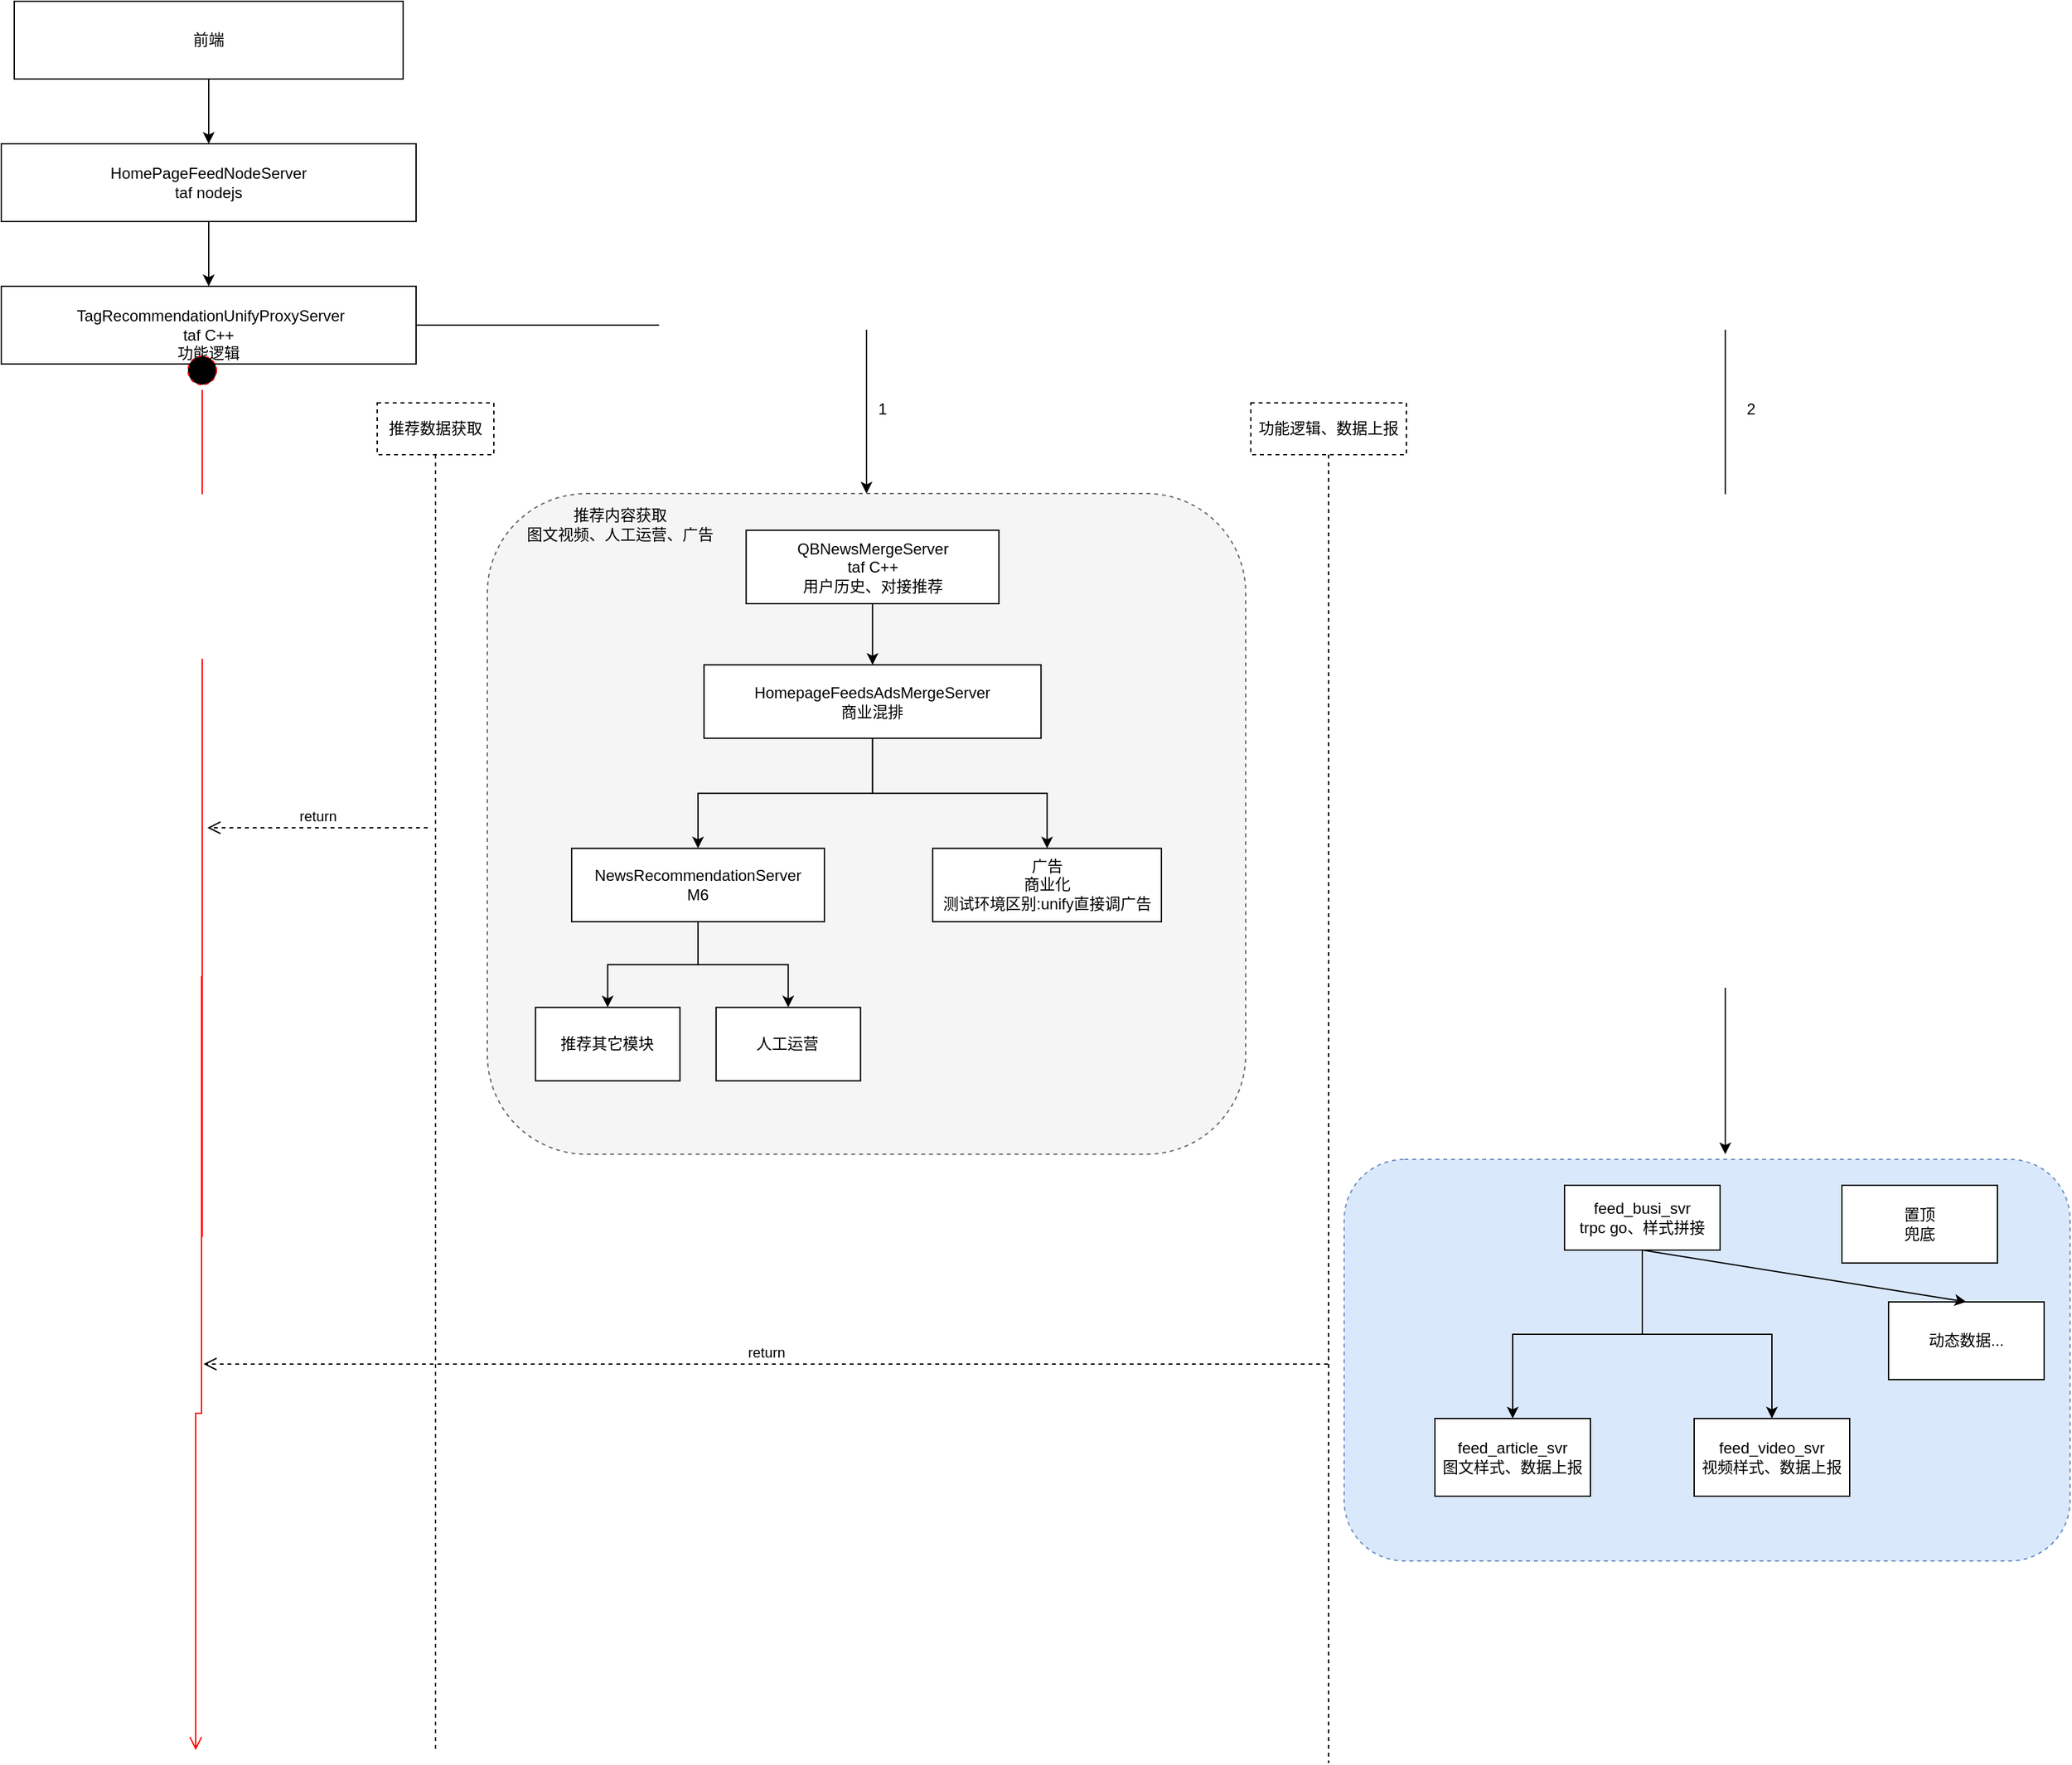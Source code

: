 <mxfile version="16.1.0" type="github">
  <diagram id="XZ3qL6EtdCwVyzF2ZRg6" name="Page-1">
    <mxGraphModel dx="2499" dy="821" grid="1" gridSize="10" guides="1" tooltips="1" connect="1" arrows="1" fold="1" page="1" pageScale="1" pageWidth="850" pageHeight="1100" math="0" shadow="0">
      <root>
        <mxCell id="0" />
        <mxCell id="1" parent="0" />
        <mxCell id="aNXheSGr7ayVwAfQVtg4-3" value="" style="edgeStyle=orthogonalEdgeStyle;rounded=0;orthogonalLoop=1;jettySize=auto;html=1;startArrow=none;exitX=0.5;exitY=1;exitDx=0;exitDy=0;" parent="1" source="aNXheSGr7ayVwAfQVtg4-1" target="aNXheSGr7ayVwAfQVtg4-2" edge="1">
          <mxGeometry relative="1" as="geometry">
            <mxPoint x="-390" y="90" as="sourcePoint" />
          </mxGeometry>
        </mxCell>
        <mxCell id="aNXheSGr7ayVwAfQVtg4-1" value="前端" style="rounded=0;whiteSpace=wrap;html=1;" parent="1" vertex="1">
          <mxGeometry x="-620" y="40" width="300" height="60" as="geometry" />
        </mxCell>
        <mxCell id="aNXheSGr7ayVwAfQVtg4-7" value="" style="edgeStyle=orthogonalEdgeStyle;rounded=0;orthogonalLoop=1;jettySize=auto;html=1;" parent="1" source="aNXheSGr7ayVwAfQVtg4-2" target="aNXheSGr7ayVwAfQVtg4-6" edge="1">
          <mxGeometry relative="1" as="geometry" />
        </mxCell>
        <mxCell id="aNXheSGr7ayVwAfQVtg4-2" value="HomePageFeedNodeServer&lt;br&gt;taf nodejs" style="rounded=0;whiteSpace=wrap;html=1;" parent="1" vertex="1">
          <mxGeometry x="-630" y="150" width="320" height="60" as="geometry" />
        </mxCell>
        <mxCell id="aNXheSGr7ayVwAfQVtg4-9" value="" style="edgeStyle=orthogonalEdgeStyle;rounded=0;orthogonalLoop=1;jettySize=auto;html=1;entryX=0.5;entryY=0;entryDx=0;entryDy=0;" parent="1" source="aNXheSGr7ayVwAfQVtg4-6" target="koJOCGhgzp4sdrUsIHKd-2" edge="1">
          <mxGeometry relative="1" as="geometry" />
        </mxCell>
        <mxCell id="aNXheSGr7ayVwAfQVtg4-6" value="&lt;div&gt;&lt;br&gt;&lt;/div&gt;&lt;div&gt;&amp;nbsp;TagRecommendationUnifyProxyServer&lt;/div&gt;&lt;div&gt;taf C++&lt;/div&gt;&lt;div&gt;功能逻辑&lt;/div&gt;" style="whiteSpace=wrap;html=1;rounded=0;" parent="1" vertex="1">
          <mxGeometry x="-630" y="260" width="320" height="60" as="geometry" />
        </mxCell>
        <mxCell id="koJOCGhgzp4sdrUsIHKd-6" value="功能逻辑、数据上报" style="shape=umlLifeline;perimeter=lifelinePerimeter;whiteSpace=wrap;html=1;container=1;collapsible=0;recursiveResize=0;outlineConnect=0;dashed=1;" parent="1" vertex="1">
          <mxGeometry x="334" y="350" width="120" height="1050" as="geometry" />
        </mxCell>
        <mxCell id="koJOCGhgzp4sdrUsIHKd-8" value="推荐数据获取" style="shape=umlLifeline;perimeter=lifelinePerimeter;whiteSpace=wrap;html=1;container=1;collapsible=0;recursiveResize=0;outlineConnect=0;dashed=1;" parent="1" vertex="1">
          <mxGeometry x="-340" y="350" width="90" height="1040" as="geometry" />
        </mxCell>
        <mxCell id="koJOCGhgzp4sdrUsIHKd-4" value="" style="group" parent="koJOCGhgzp4sdrUsIHKd-8" vertex="1" connectable="0">
          <mxGeometry x="85" y="70" width="585" height="510" as="geometry" />
        </mxCell>
        <mxCell id="koJOCGhgzp4sdrUsIHKd-2" value="" style="rounded=1;whiteSpace=wrap;html=1;dashed=1;fillColor=#f5f5f5;strokeColor=#666666;fontColor=#333333;" parent="koJOCGhgzp4sdrUsIHKd-4" vertex="1">
          <mxGeometry width="585" height="510" as="geometry" />
        </mxCell>
        <mxCell id="koJOCGhgzp4sdrUsIHKd-1" value="" style="group" parent="koJOCGhgzp4sdrUsIHKd-4" vertex="1" connectable="0">
          <mxGeometry x="37.143" y="28.333" width="482.857" height="425" as="geometry" />
        </mxCell>
        <mxCell id="aNXheSGr7ayVwAfQVtg4-8" value="QBNewsMergeServer&lt;br&gt;taf C++&lt;br&gt;用户历史、对接推荐" style="whiteSpace=wrap;html=1;fillColor=rgb(255, 255, 255);strokeColor=rgb(0, 0, 0);fontColor=rgb(0, 0, 0);rounded=0;" parent="koJOCGhgzp4sdrUsIHKd-1" vertex="1">
          <mxGeometry x="162.5" width="195" height="56.667" as="geometry" />
        </mxCell>
        <mxCell id="aNXheSGr7ayVwAfQVtg4-10" value="HomepageFeedsAdsMergeServer&lt;br&gt;商业混排" style="whiteSpace=wrap;html=1;fillColor=rgb(255, 255, 255);strokeColor=rgb(0, 0, 0);fontColor=rgb(0, 0, 0);rounded=0;" parent="koJOCGhgzp4sdrUsIHKd-1" vertex="1">
          <mxGeometry x="130" y="103.889" width="260" height="56.667" as="geometry" />
        </mxCell>
        <mxCell id="aNXheSGr7ayVwAfQVtg4-11" value="" style="edgeStyle=orthogonalEdgeStyle;rounded=0;orthogonalLoop=1;jettySize=auto;html=1;" parent="koJOCGhgzp4sdrUsIHKd-1" source="aNXheSGr7ayVwAfQVtg4-8" target="aNXheSGr7ayVwAfQVtg4-10" edge="1">
          <mxGeometry relative="1" as="geometry" />
        </mxCell>
        <mxCell id="aNXheSGr7ayVwAfQVtg4-12" value="NewsRecommendationServer&lt;br&gt;M6" style="whiteSpace=wrap;html=1;fillColor=rgb(255, 255, 255);strokeColor=rgb(0, 0, 0);fontColor=rgb(0, 0, 0);rounded=0;" parent="koJOCGhgzp4sdrUsIHKd-1" vertex="1">
          <mxGeometry x="27.857" y="245.556" width="195" height="56.667" as="geometry" />
        </mxCell>
        <mxCell id="aNXheSGr7ayVwAfQVtg4-13" value="" style="edgeStyle=orthogonalEdgeStyle;rounded=0;orthogonalLoop=1;jettySize=auto;html=1;" parent="koJOCGhgzp4sdrUsIHKd-1" source="aNXheSGr7ayVwAfQVtg4-10" target="aNXheSGr7ayVwAfQVtg4-12" edge="1">
          <mxGeometry relative="1" as="geometry" />
        </mxCell>
        <mxCell id="aNXheSGr7ayVwAfQVtg4-14" value="推荐其它模块" style="whiteSpace=wrap;html=1;fillColor=rgb(255, 255, 255);strokeColor=rgb(0, 0, 0);fontColor=rgb(0, 0, 0);rounded=0;" parent="koJOCGhgzp4sdrUsIHKd-1" vertex="1">
          <mxGeometry y="368.333" width="111.429" height="56.667" as="geometry" />
        </mxCell>
        <mxCell id="aNXheSGr7ayVwAfQVtg4-15" value="" style="edgeStyle=orthogonalEdgeStyle;rounded=0;orthogonalLoop=1;jettySize=auto;html=1;" parent="koJOCGhgzp4sdrUsIHKd-1" source="aNXheSGr7ayVwAfQVtg4-12" target="aNXheSGr7ayVwAfQVtg4-14" edge="1">
          <mxGeometry relative="1" as="geometry" />
        </mxCell>
        <mxCell id="aNXheSGr7ayVwAfQVtg4-16" value="人工运营" style="whiteSpace=wrap;html=1;fillColor=rgb(255, 255, 255);strokeColor=rgb(0, 0, 0);fontColor=rgb(0, 0, 0);rounded=0;" parent="koJOCGhgzp4sdrUsIHKd-1" vertex="1">
          <mxGeometry x="139.286" y="368.333" width="111.429" height="56.667" as="geometry" />
        </mxCell>
        <mxCell id="aNXheSGr7ayVwAfQVtg4-17" value="" style="edgeStyle=orthogonalEdgeStyle;rounded=0;orthogonalLoop=1;jettySize=auto;html=1;exitX=0.5;exitY=1;exitDx=0;exitDy=0;" parent="koJOCGhgzp4sdrUsIHKd-1" source="aNXheSGr7ayVwAfQVtg4-12" target="aNXheSGr7ayVwAfQVtg4-16" edge="1">
          <mxGeometry relative="1" as="geometry" />
        </mxCell>
        <mxCell id="aNXheSGr7ayVwAfQVtg4-18" value="广告&lt;br&gt;商业化&lt;br&gt;测试环境区别:unify直接调广告" style="whiteSpace=wrap;html=1;fillColor=rgb(255, 255, 255);strokeColor=rgb(0, 0, 0);fontColor=rgb(0, 0, 0);rounded=0;" parent="koJOCGhgzp4sdrUsIHKd-1" vertex="1">
          <mxGeometry x="306.429" y="245.556" width="176.429" height="56.667" as="geometry" />
        </mxCell>
        <mxCell id="aNXheSGr7ayVwAfQVtg4-19" value="" style="edgeStyle=orthogonalEdgeStyle;rounded=0;orthogonalLoop=1;jettySize=auto;html=1;" parent="koJOCGhgzp4sdrUsIHKd-1" source="aNXheSGr7ayVwAfQVtg4-10" target="aNXheSGr7ayVwAfQVtg4-18" edge="1">
          <mxGeometry relative="1" as="geometry" />
        </mxCell>
        <mxCell id="koJOCGhgzp4sdrUsIHKd-3" value="推荐内容获取&lt;br&gt;图文视频、人工运营、广告" style="text;html=1;strokeColor=none;fillColor=none;align=center;verticalAlign=middle;whiteSpace=wrap;rounded=0;dashed=1;" parent="koJOCGhgzp4sdrUsIHKd-4" vertex="1">
          <mxGeometry x="18.571" y="9.444" width="167.143" height="28.333" as="geometry" />
        </mxCell>
        <mxCell id="koJOCGhgzp4sdrUsIHKd-10" value="" style="ellipse;html=1;shape=startState;fillColor=#000000;strokeColor=#ff0000;dashed=1;" parent="1" vertex="1">
          <mxGeometry x="-490" y="310" width="30" height="30" as="geometry" />
        </mxCell>
        <mxCell id="koJOCGhgzp4sdrUsIHKd-11" value="" style="edgeStyle=orthogonalEdgeStyle;html=1;verticalAlign=bottom;endArrow=open;endSize=8;strokeColor=#ff0000;rounded=0;startArrow=none;" parent="1" edge="1">
          <mxGeometry relative="1" as="geometry">
            <mxPoint x="-480" y="1390" as="targetPoint" />
            <mxPoint x="-475.5" y="792.5" as="sourcePoint" />
            <Array as="points">
              <mxPoint x="-475" y="1130" />
              <mxPoint x="-480" y="1130" />
            </Array>
          </mxGeometry>
        </mxCell>
        <mxCell id="koJOCGhgzp4sdrUsIHKd-14" value="" style="edgeStyle=orthogonalEdgeStyle;html=1;verticalAlign=bottom;endArrow=none;endSize=8;strokeColor=#ff0000;rounded=0;" parent="1" source="koJOCGhgzp4sdrUsIHKd-10" edge="1">
          <mxGeometry relative="1" as="geometry">
            <mxPoint x="-475" y="993.82" as="targetPoint" />
            <mxPoint x="-485" y="370" as="sourcePoint" />
            <Array as="points">
              <mxPoint x="-475" y="830" />
              <mxPoint x="-475" y="830" />
            </Array>
          </mxGeometry>
        </mxCell>
        <mxCell id="koJOCGhgzp4sdrUsIHKd-17" value="return" style="html=1;verticalAlign=bottom;endArrow=open;dashed=1;endSize=8;rounded=0;" parent="1" edge="1">
          <mxGeometry relative="1" as="geometry">
            <mxPoint x="-301" y="678" as="sourcePoint" />
            <mxPoint x="-471" y="678" as="targetPoint" />
          </mxGeometry>
        </mxCell>
        <mxCell id="koJOCGhgzp4sdrUsIHKd-28" value="return" style="html=1;verticalAlign=bottom;endArrow=open;dashed=1;endSize=8;rounded=0;" parent="1" edge="1">
          <mxGeometry relative="1" as="geometry">
            <mxPoint x="393.5" y="1092" as="sourcePoint" />
            <mxPoint x="-474" y="1092" as="targetPoint" />
          </mxGeometry>
        </mxCell>
        <mxCell id="koJOCGhgzp4sdrUsIHKd-29" value="" style="group" parent="1" vertex="1" connectable="0">
          <mxGeometry x="406" y="934" width="560" height="310" as="geometry" />
        </mxCell>
        <mxCell id="koJOCGhgzp4sdrUsIHKd-26" value="" style="rounded=1;whiteSpace=wrap;html=1;dashed=1;fillColor=#dae8fc;strokeColor=#6c8ebf;" parent="koJOCGhgzp4sdrUsIHKd-29" vertex="1">
          <mxGeometry width="560" height="310" as="geometry" />
        </mxCell>
        <mxCell id="koJOCGhgzp4sdrUsIHKd-18" value="feed_busi_svr&lt;br&gt;trpc go、样式拼接" style="rounded=0;whiteSpace=wrap;html=1;" parent="koJOCGhgzp4sdrUsIHKd-29" vertex="1">
          <mxGeometry x="170" y="20" width="120" height="50" as="geometry" />
        </mxCell>
        <mxCell id="koJOCGhgzp4sdrUsIHKd-20" value="feed_article_svr&lt;br&gt;图文样式、数据上报" style="rounded=0;whiteSpace=wrap;html=1;" parent="koJOCGhgzp4sdrUsIHKd-29" vertex="1">
          <mxGeometry x="70" y="200" width="120" height="60" as="geometry" />
        </mxCell>
        <mxCell id="koJOCGhgzp4sdrUsIHKd-21" value="" style="edgeStyle=orthogonalEdgeStyle;rounded=0;orthogonalLoop=1;jettySize=auto;html=1;" parent="koJOCGhgzp4sdrUsIHKd-29" source="koJOCGhgzp4sdrUsIHKd-18" target="koJOCGhgzp4sdrUsIHKd-20" edge="1">
          <mxGeometry relative="1" as="geometry" />
        </mxCell>
        <mxCell id="koJOCGhgzp4sdrUsIHKd-22" value="feed_video_svr&lt;br&gt;视频样式、数据上报" style="rounded=0;whiteSpace=wrap;html=1;" parent="koJOCGhgzp4sdrUsIHKd-29" vertex="1">
          <mxGeometry x="270" y="200" width="120" height="60" as="geometry" />
        </mxCell>
        <mxCell id="koJOCGhgzp4sdrUsIHKd-23" value="" style="edgeStyle=orthogonalEdgeStyle;rounded=0;orthogonalLoop=1;jettySize=auto;html=1;" parent="koJOCGhgzp4sdrUsIHKd-29" source="koJOCGhgzp4sdrUsIHKd-18" target="koJOCGhgzp4sdrUsIHKd-22" edge="1">
          <mxGeometry relative="1" as="geometry" />
        </mxCell>
        <mxCell id="koJOCGhgzp4sdrUsIHKd-24" value="动态数据..." style="rounded=0;whiteSpace=wrap;html=1;" parent="koJOCGhgzp4sdrUsIHKd-29" vertex="1">
          <mxGeometry x="420" y="110" width="120" height="60" as="geometry" />
        </mxCell>
        <mxCell id="koJOCGhgzp4sdrUsIHKd-25" value="" style="endArrow=classic;html=1;rounded=0;exitX=0.5;exitY=1;exitDx=0;exitDy=0;entryX=0.5;entryY=0;entryDx=0;entryDy=0;" parent="koJOCGhgzp4sdrUsIHKd-29" source="koJOCGhgzp4sdrUsIHKd-18" target="koJOCGhgzp4sdrUsIHKd-24" edge="1">
          <mxGeometry width="50" height="50" relative="1" as="geometry">
            <mxPoint x="-40" y="160" as="sourcePoint" />
            <mxPoint x="10" y="110" as="targetPoint" />
          </mxGeometry>
        </mxCell>
        <mxCell id="qxaIFNaRDdI8bYte0JKG-1" value="置顶&lt;br&gt;兜底" style="rounded=0;whiteSpace=wrap;html=1;" vertex="1" parent="koJOCGhgzp4sdrUsIHKd-29">
          <mxGeometry x="384" y="20" width="120" height="60" as="geometry" />
        </mxCell>
        <mxCell id="koJOCGhgzp4sdrUsIHKd-31" value="" style="edgeStyle=segmentEdgeStyle;endArrow=classic;html=1;rounded=0;exitX=1;exitY=0.5;exitDx=0;exitDy=0;" parent="1" source="aNXheSGr7ayVwAfQVtg4-6" edge="1">
          <mxGeometry width="50" height="50" relative="1" as="geometry">
            <mxPoint x="-110" y="210" as="sourcePoint" />
            <mxPoint x="700" y="930" as="targetPoint" />
          </mxGeometry>
        </mxCell>
        <mxCell id="koJOCGhgzp4sdrUsIHKd-32" value="1" style="text;html=1;strokeColor=none;fillColor=none;align=center;verticalAlign=middle;whiteSpace=wrap;rounded=0;dashed=1;" parent="1" vertex="1">
          <mxGeometry x="20" y="340" width="60" height="30" as="geometry" />
        </mxCell>
        <mxCell id="koJOCGhgzp4sdrUsIHKd-33" value="2" style="text;html=1;strokeColor=none;fillColor=none;align=center;verticalAlign=middle;whiteSpace=wrap;rounded=0;dashed=1;" parent="1" vertex="1">
          <mxGeometry x="690" y="340" width="60" height="30" as="geometry" />
        </mxCell>
      </root>
    </mxGraphModel>
  </diagram>
</mxfile>
